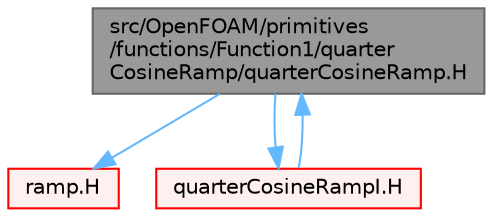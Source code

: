 digraph "src/OpenFOAM/primitives/functions/Function1/quarterCosineRamp/quarterCosineRamp.H"
{
 // LATEX_PDF_SIZE
  bgcolor="transparent";
  edge [fontname=Helvetica,fontsize=10,labelfontname=Helvetica,labelfontsize=10];
  node [fontname=Helvetica,fontsize=10,shape=box,height=0.2,width=0.4];
  Node1 [id="Node000001",label="src/OpenFOAM/primitives\l/functions/Function1/quarter\lCosineRamp/quarterCosineRamp.H",height=0.2,width=0.4,color="gray40", fillcolor="grey60", style="filled", fontcolor="black",tooltip=" "];
  Node1 -> Node2 [id="edge1_Node000001_Node000002",color="steelblue1",style="solid",tooltip=" "];
  Node2 [id="Node000002",label="ramp.H",height=0.2,width=0.4,color="red", fillcolor="#FFF0F0", style="filled",URL="$ramp_8H.html",tooltip=" "];
  Node1 -> Node194 [id="edge2_Node000001_Node000194",color="steelblue1",style="solid",tooltip=" "];
  Node194 [id="Node000194",label="quarterCosineRampI.H",height=0.2,width=0.4,color="red", fillcolor="#FFF0F0", style="filled",URL="$quarterCosineRampI_8H.html",tooltip=" "];
  Node194 -> Node1 [id="edge3_Node000194_Node000001",color="steelblue1",style="solid",tooltip=" "];
}
